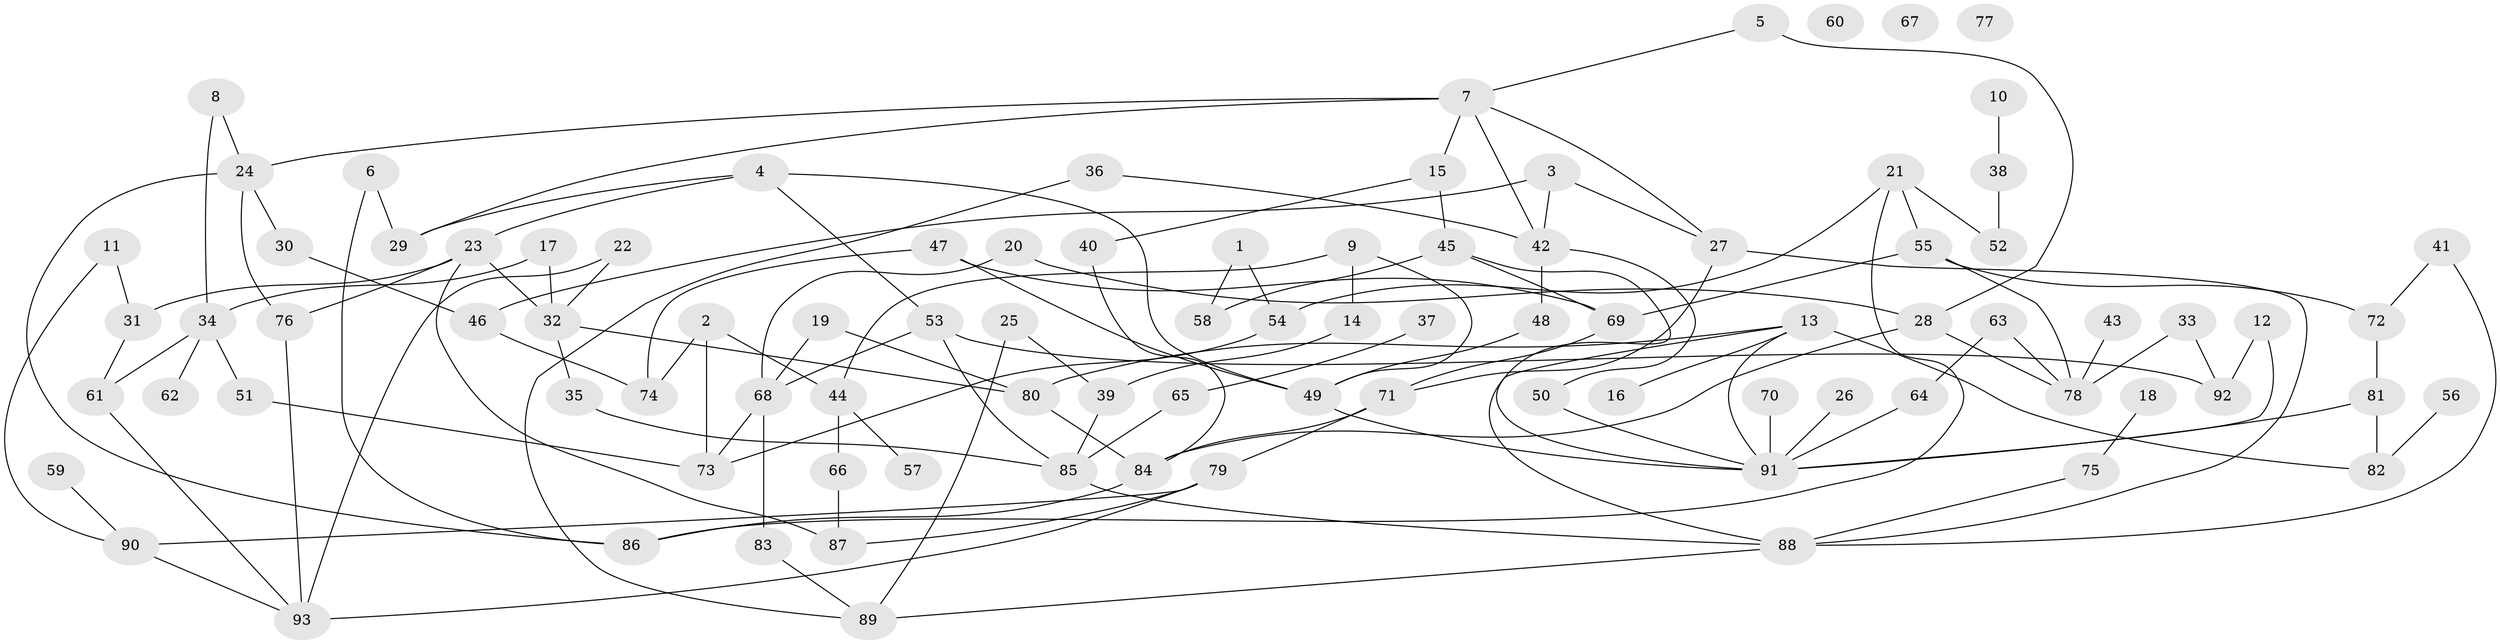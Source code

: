 // coarse degree distribution, {2: 0.24615384615384617, 5: 0.18461538461538463, 1: 0.15384615384615385, 4: 0.15384615384615385, 7: 0.015384615384615385, 3: 0.12307692307692308, 6: 0.046153846153846156, 0: 0.046153846153846156, 8: 0.015384615384615385, 9: 0.015384615384615385}
// Generated by graph-tools (version 1.1) at 2025/43/03/04/25 21:43:48]
// undirected, 93 vertices, 135 edges
graph export_dot {
graph [start="1"]
  node [color=gray90,style=filled];
  1;
  2;
  3;
  4;
  5;
  6;
  7;
  8;
  9;
  10;
  11;
  12;
  13;
  14;
  15;
  16;
  17;
  18;
  19;
  20;
  21;
  22;
  23;
  24;
  25;
  26;
  27;
  28;
  29;
  30;
  31;
  32;
  33;
  34;
  35;
  36;
  37;
  38;
  39;
  40;
  41;
  42;
  43;
  44;
  45;
  46;
  47;
  48;
  49;
  50;
  51;
  52;
  53;
  54;
  55;
  56;
  57;
  58;
  59;
  60;
  61;
  62;
  63;
  64;
  65;
  66;
  67;
  68;
  69;
  70;
  71;
  72;
  73;
  74;
  75;
  76;
  77;
  78;
  79;
  80;
  81;
  82;
  83;
  84;
  85;
  86;
  87;
  88;
  89;
  90;
  91;
  92;
  93;
  1 -- 54;
  1 -- 58;
  2 -- 44;
  2 -- 73;
  2 -- 74;
  3 -- 27;
  3 -- 42;
  3 -- 46;
  4 -- 23;
  4 -- 29;
  4 -- 49;
  4 -- 53;
  5 -- 7;
  5 -- 28;
  6 -- 29;
  6 -- 86;
  7 -- 15;
  7 -- 24;
  7 -- 27;
  7 -- 29;
  7 -- 42;
  8 -- 24;
  8 -- 34;
  9 -- 14;
  9 -- 44;
  9 -- 49;
  10 -- 38;
  11 -- 31;
  11 -- 90;
  12 -- 91;
  12 -- 92;
  13 -- 16;
  13 -- 80;
  13 -- 82;
  13 -- 88;
  13 -- 91;
  14 -- 39;
  15 -- 40;
  15 -- 45;
  17 -- 32;
  17 -- 34;
  18 -- 75;
  19 -- 68;
  19 -- 80;
  20 -- 28;
  20 -- 68;
  21 -- 52;
  21 -- 54;
  21 -- 55;
  21 -- 86;
  22 -- 32;
  22 -- 93;
  23 -- 31;
  23 -- 32;
  23 -- 76;
  23 -- 87;
  24 -- 30;
  24 -- 76;
  24 -- 86;
  25 -- 39;
  25 -- 89;
  26 -- 91;
  27 -- 71;
  27 -- 88;
  28 -- 78;
  28 -- 84;
  30 -- 46;
  31 -- 61;
  32 -- 35;
  32 -- 80;
  33 -- 78;
  33 -- 92;
  34 -- 51;
  34 -- 61;
  34 -- 62;
  35 -- 85;
  36 -- 42;
  36 -- 89;
  37 -- 65;
  38 -- 52;
  39 -- 85;
  40 -- 84;
  41 -- 72;
  41 -- 88;
  42 -- 48;
  42 -- 50;
  43 -- 78;
  44 -- 57;
  44 -- 66;
  45 -- 58;
  45 -- 69;
  45 -- 91;
  46 -- 74;
  47 -- 49;
  47 -- 69;
  47 -- 74;
  48 -- 49;
  49 -- 91;
  50 -- 91;
  51 -- 73;
  53 -- 68;
  53 -- 85;
  53 -- 92;
  54 -- 73;
  55 -- 69;
  55 -- 72;
  55 -- 78;
  56 -- 82;
  59 -- 90;
  61 -- 93;
  63 -- 64;
  63 -- 78;
  64 -- 91;
  65 -- 85;
  66 -- 87;
  68 -- 73;
  68 -- 83;
  69 -- 71;
  70 -- 91;
  71 -- 79;
  71 -- 84;
  72 -- 81;
  75 -- 88;
  76 -- 93;
  79 -- 87;
  79 -- 90;
  79 -- 93;
  80 -- 84;
  81 -- 82;
  81 -- 91;
  83 -- 89;
  84 -- 86;
  85 -- 88;
  88 -- 89;
  90 -- 93;
}

